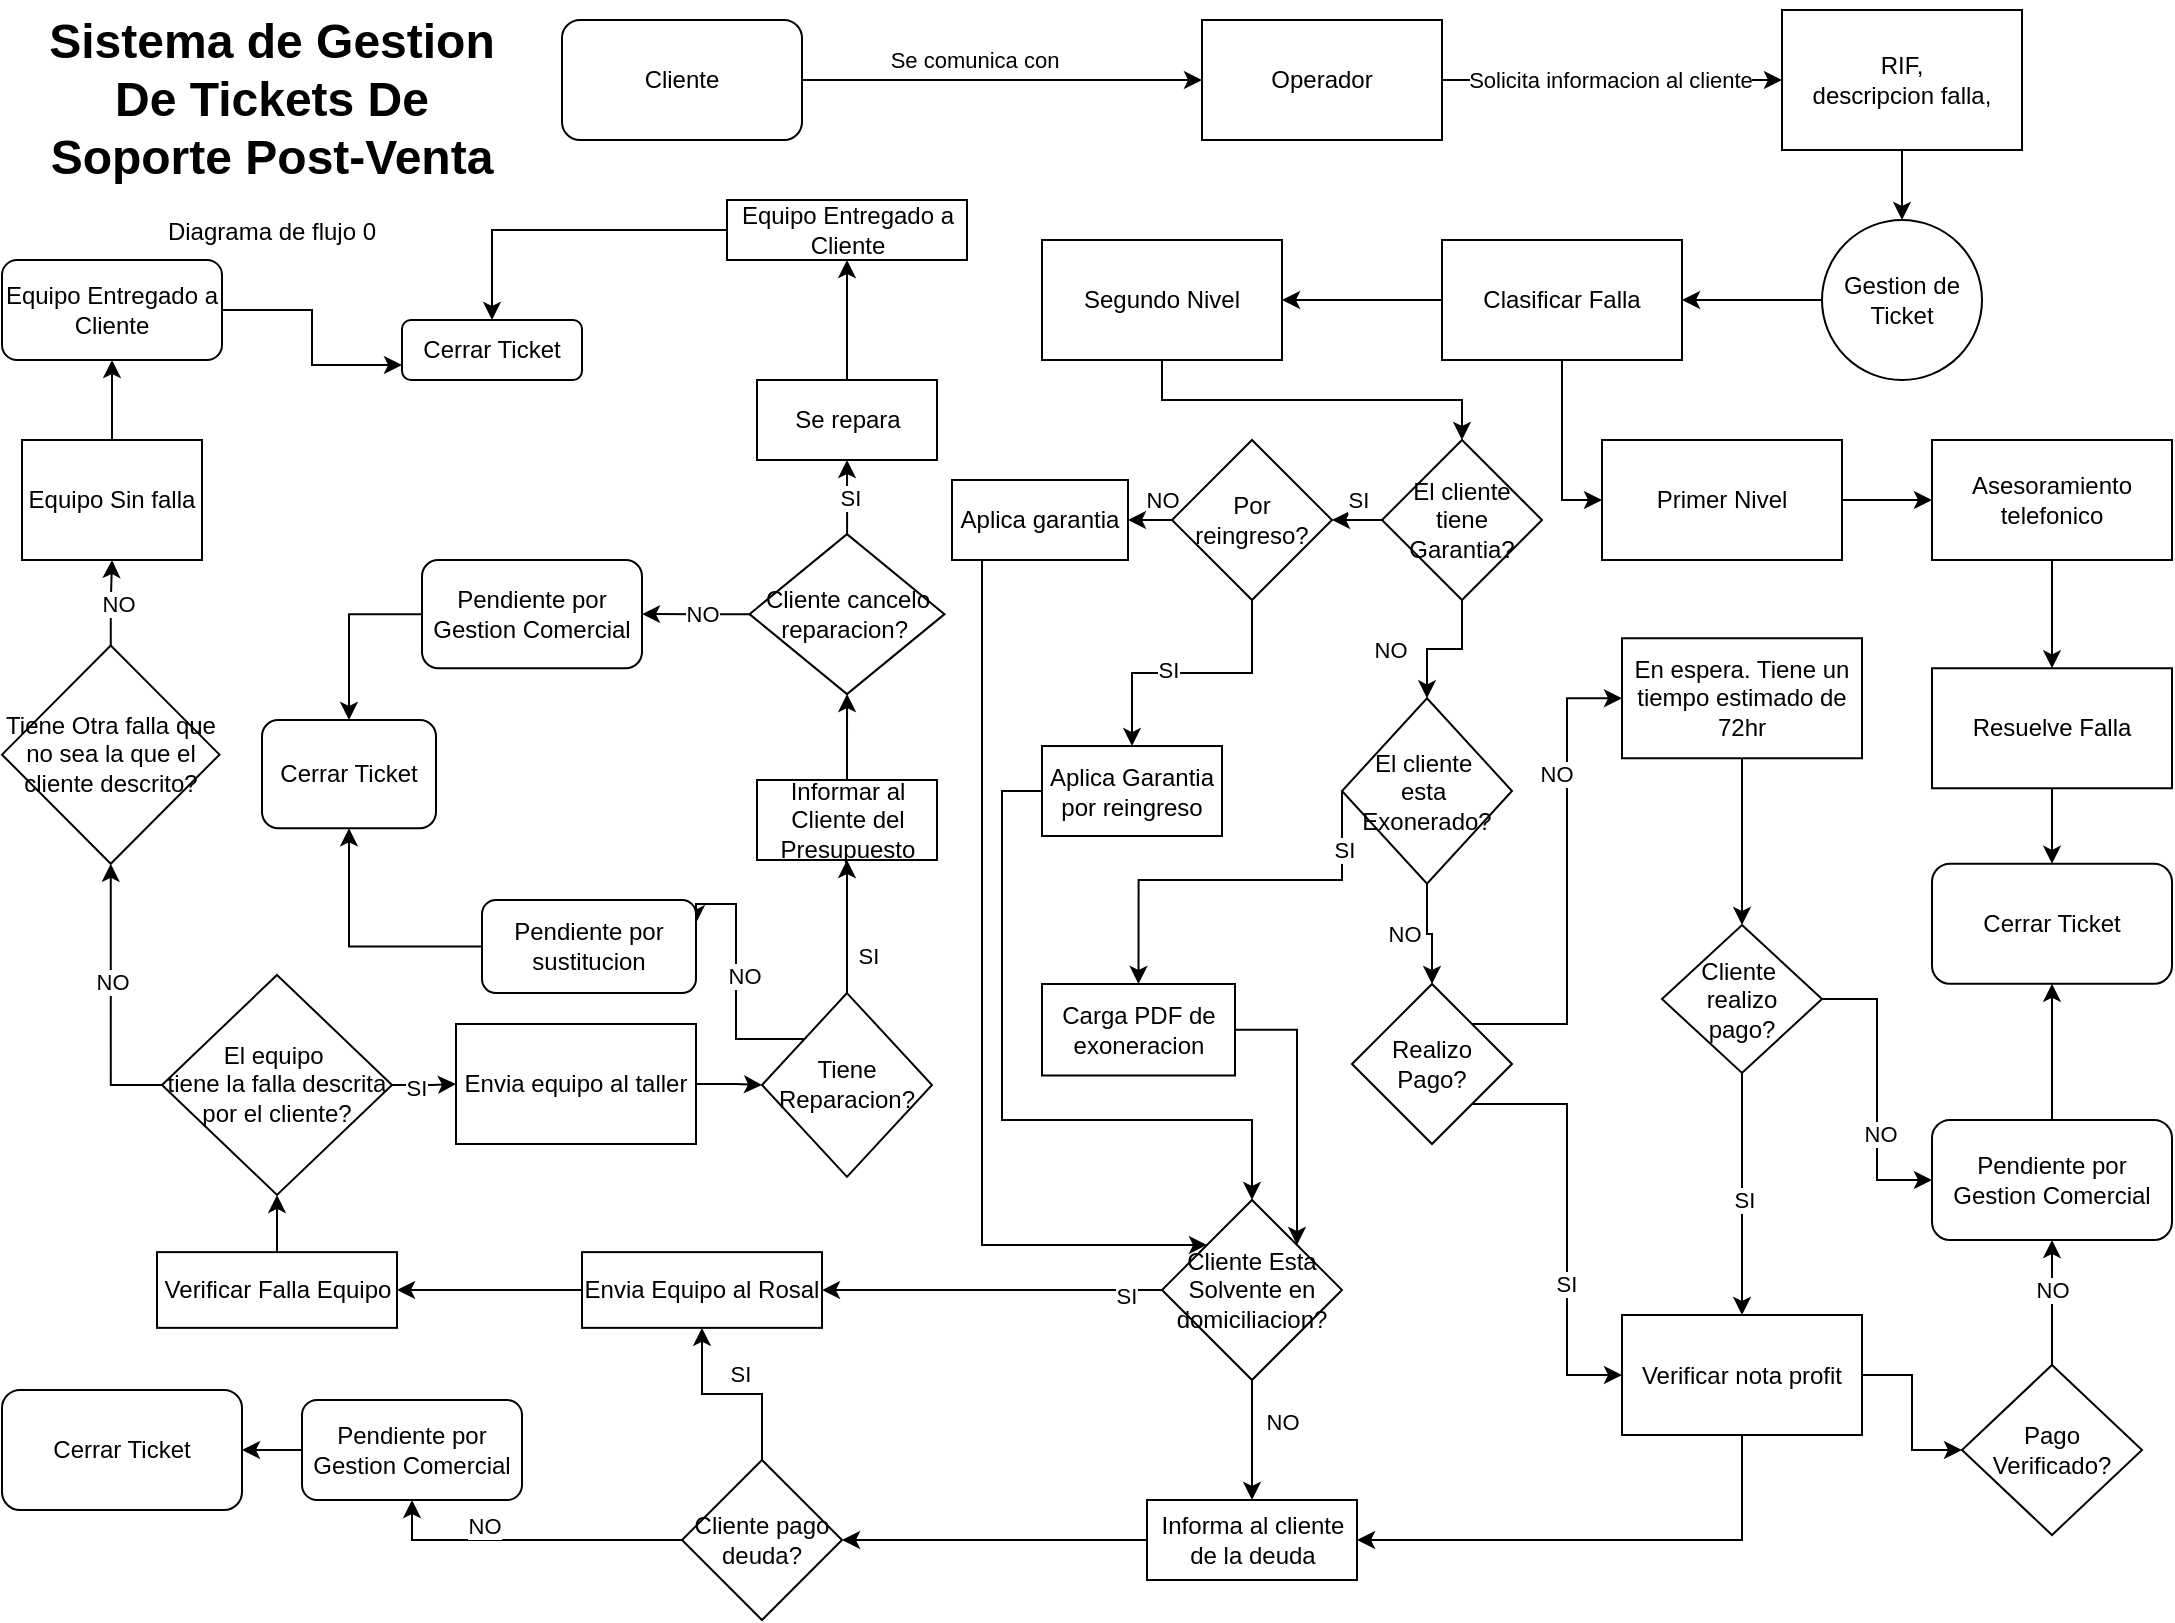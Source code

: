 <mxfile version="26.0.9">
  <diagram name="Page-1" id="8ce9d11a-91a2-4d17-14d8-a56ed91bf033">
    <mxGraphModel dx="1216" dy="719" grid="1" gridSize="10" guides="1" tooltips="1" connect="1" arrows="1" fold="1" page="1" pageScale="1" pageWidth="1100" pageHeight="850" background="none" math="0" shadow="0">
      <root>
        <mxCell id="0" />
        <mxCell id="1" parent="0" />
        <mxCell id="RqmyEwVR8pUYJH0lh_0E-65" value="&lt;h1 style=&quot;margin-top: 0px;&quot;&gt;Sistema de Gestion De Tickets De Soporte Post-Venta&lt;/h1&gt;&lt;div&gt;Diagrama de flujo 0&lt;/div&gt;&lt;p&gt;&lt;br&gt;&lt;/p&gt;" style="text;html=1;whiteSpace=wrap;overflow=hidden;rounded=0;align=center;" parent="1" vertex="1">
          <mxGeometry x="10" y="10" width="250" height="130" as="geometry" />
        </mxCell>
        <mxCell id="AHQL6sOyWBSQoEr8yB4Y-11" value="" style="edgeStyle=orthogonalEdgeStyle;rounded=0;orthogonalLoop=1;jettySize=auto;html=1;" parent="1" source="AHQL6sOyWBSQoEr8yB4Y-1" target="AHQL6sOyWBSQoEr8yB4Y-10" edge="1">
          <mxGeometry relative="1" as="geometry" />
        </mxCell>
        <mxCell id="AHQL6sOyWBSQoEr8yB4Y-1" value="Gestion de Ticket" style="ellipse;whiteSpace=wrap;html=1;aspect=fixed;" parent="1" vertex="1">
          <mxGeometry x="910" y="120" width="80" height="80" as="geometry" />
        </mxCell>
        <mxCell id="AHQL6sOyWBSQoEr8yB4Y-297" style="edgeStyle=orthogonalEdgeStyle;rounded=0;orthogonalLoop=1;jettySize=auto;html=1;exitX=1;exitY=0.5;exitDx=0;exitDy=0;" parent="1" source="go86CYjt80q-ZD5tMoAA-1" target="AHQL6sOyWBSQoEr8yB4Y-115" edge="1">
          <mxGeometry relative="1" as="geometry">
            <mxPoint x="420" y="50" as="sourcePoint" />
          </mxGeometry>
        </mxCell>
        <mxCell id="AHQL6sOyWBSQoEr8yB4Y-299" value="Se comunica con" style="edgeLabel;html=1;align=center;verticalAlign=middle;resizable=0;points=[];" parent="AHQL6sOyWBSQoEr8yB4Y-297" vertex="1" connectable="0">
          <mxGeometry x="-0.284" y="-3" relative="1" as="geometry">
            <mxPoint x="14" y="-13" as="offset" />
          </mxGeometry>
        </mxCell>
        <mxCell id="AHQL6sOyWBSQoEr8yB4Y-320" style="edgeStyle=orthogonalEdgeStyle;rounded=0;orthogonalLoop=1;jettySize=auto;html=1;exitX=0.5;exitY=1;exitDx=0;exitDy=0;entryX=0;entryY=0.5;entryDx=0;entryDy=0;" parent="1" source="AHQL6sOyWBSQoEr8yB4Y-10" target="AHQL6sOyWBSQoEr8yB4Y-32" edge="1">
          <mxGeometry relative="1" as="geometry" />
        </mxCell>
        <mxCell id="go86CYjt80q-ZD5tMoAA-96" value="" style="edgeStyle=orthogonalEdgeStyle;rounded=0;orthogonalLoop=1;jettySize=auto;html=1;" parent="1" source="AHQL6sOyWBSQoEr8yB4Y-10" target="AHQL6sOyWBSQoEr8yB4Y-37" edge="1">
          <mxGeometry relative="1" as="geometry" />
        </mxCell>
        <mxCell id="AHQL6sOyWBSQoEr8yB4Y-10" value="Clasificar Falla" style="whiteSpace=wrap;html=1;" parent="1" vertex="1">
          <mxGeometry x="720" y="130" width="120" height="60" as="geometry" />
        </mxCell>
        <mxCell id="AHQL6sOyWBSQoEr8yB4Y-318" value="" style="edgeStyle=orthogonalEdgeStyle;rounded=0;orthogonalLoop=1;jettySize=auto;html=1;" parent="1" source="AHQL6sOyWBSQoEr8yB4Y-29" target="AHQL6sOyWBSQoEr8yB4Y-1" edge="1">
          <mxGeometry relative="1" as="geometry" />
        </mxCell>
        <mxCell id="AHQL6sOyWBSQoEr8yB4Y-29" value="RIF,&lt;div&gt;descripcion falla,&lt;/div&gt;" style="shape=parallelogram;perimeter=parallelogramPerimeter;whiteSpace=wrap;html=1;fixedSize=1;size=-67;" parent="1" vertex="1">
          <mxGeometry x="890" y="15" width="120" height="70" as="geometry" />
        </mxCell>
        <mxCell id="AHQL6sOyWBSQoEr8yB4Y-296" style="edgeStyle=orthogonalEdgeStyle;rounded=0;orthogonalLoop=1;jettySize=auto;html=1;exitX=1;exitY=0.5;exitDx=0;exitDy=0;" parent="1" source="AHQL6sOyWBSQoEr8yB4Y-32" target="AHQL6sOyWBSQoEr8yB4Y-42" edge="1">
          <mxGeometry relative="1" as="geometry">
            <mxPoint x="1040" y="330" as="targetPoint" />
          </mxGeometry>
        </mxCell>
        <mxCell id="AHQL6sOyWBSQoEr8yB4Y-32" value="Primer Nivel" style="whiteSpace=wrap;html=1;" parent="1" vertex="1">
          <mxGeometry x="800" y="230" width="120" height="60" as="geometry" />
        </mxCell>
        <mxCell id="go86CYjt80q-ZD5tMoAA-97" style="edgeStyle=orthogonalEdgeStyle;rounded=0;orthogonalLoop=1;jettySize=auto;html=1;exitX=0.5;exitY=1;exitDx=0;exitDy=0;entryX=0.5;entryY=0;entryDx=0;entryDy=0;" parent="1" source="AHQL6sOyWBSQoEr8yB4Y-37" target="AHQL6sOyWBSQoEr8yB4Y-160" edge="1">
          <mxGeometry relative="1" as="geometry" />
        </mxCell>
        <mxCell id="AHQL6sOyWBSQoEr8yB4Y-37" value="Segundo Nivel" style="whiteSpace=wrap;html=1;" parent="1" vertex="1">
          <mxGeometry x="520" y="130" width="120" height="60" as="geometry" />
        </mxCell>
        <mxCell id="AHQL6sOyWBSQoEr8yB4Y-159" value="" style="edgeStyle=orthogonalEdgeStyle;rounded=0;orthogonalLoop=1;jettySize=auto;html=1;" parent="1" source="AHQL6sOyWBSQoEr8yB4Y-42" target="AHQL6sOyWBSQoEr8yB4Y-158" edge="1">
          <mxGeometry relative="1" as="geometry" />
        </mxCell>
        <mxCell id="AHQL6sOyWBSQoEr8yB4Y-42" value="Asesoramiento telefonico" style="whiteSpace=wrap;html=1;" parent="1" vertex="1">
          <mxGeometry x="965" y="230" width="120" height="60" as="geometry" />
        </mxCell>
        <mxCell id="AHQL6sOyWBSQoEr8yB4Y-316" value="" style="edgeStyle=orthogonalEdgeStyle;rounded=0;orthogonalLoop=1;jettySize=auto;html=1;" parent="1" source="AHQL6sOyWBSQoEr8yB4Y-115" target="AHQL6sOyWBSQoEr8yB4Y-29" edge="1">
          <mxGeometry relative="1" as="geometry" />
        </mxCell>
        <mxCell id="AHQL6sOyWBSQoEr8yB4Y-317" value="Solicita informacion al cliente" style="edgeLabel;html=1;align=center;verticalAlign=middle;resizable=0;points=[];" parent="AHQL6sOyWBSQoEr8yB4Y-316" vertex="1" connectable="0">
          <mxGeometry x="-0.39" y="1" relative="1" as="geometry">
            <mxPoint x="32" y="1" as="offset" />
          </mxGeometry>
        </mxCell>
        <mxCell id="AHQL6sOyWBSQoEr8yB4Y-115" value="Operador" style="whiteSpace=wrap;html=1;" parent="1" vertex="1">
          <mxGeometry x="600" y="20" width="120" height="60" as="geometry" />
        </mxCell>
        <mxCell id="AHQL6sOyWBSQoEr8yB4Y-252" value="" style="edgeStyle=orthogonalEdgeStyle;rounded=0;orthogonalLoop=1;jettySize=auto;html=1;" parent="1" source="AHQL6sOyWBSQoEr8yB4Y-158" target="go86CYjt80q-ZD5tMoAA-3" edge="1">
          <mxGeometry relative="1" as="geometry">
            <mxPoint x="1010" y="450" as="targetPoint" />
          </mxGeometry>
        </mxCell>
        <mxCell id="AHQL6sOyWBSQoEr8yB4Y-158" value="Resuelve Falla" style="whiteSpace=wrap;html=1;" parent="1" vertex="1">
          <mxGeometry x="965" y="344.13" width="120" height="60" as="geometry" />
        </mxCell>
        <mxCell id="AHQL6sOyWBSQoEr8yB4Y-307" value="" style="edgeStyle=orthogonalEdgeStyle;rounded=0;orthogonalLoop=1;jettySize=auto;html=1;" parent="1" source="AHQL6sOyWBSQoEr8yB4Y-160" target="AHQL6sOyWBSQoEr8yB4Y-166" edge="1">
          <mxGeometry relative="1" as="geometry" />
        </mxCell>
        <mxCell id="AHQL6sOyWBSQoEr8yB4Y-312" value="NO" style="edgeLabel;html=1;align=center;verticalAlign=middle;resizable=0;points=[];" parent="AHQL6sOyWBSQoEr8yB4Y-307" vertex="1" connectable="0">
          <mxGeometry x="0.556" relative="1" as="geometry">
            <mxPoint x="-19" y="-10" as="offset" />
          </mxGeometry>
        </mxCell>
        <mxCell id="AHQL6sOyWBSQoEr8yB4Y-322" value="" style="edgeStyle=orthogonalEdgeStyle;rounded=0;orthogonalLoop=1;jettySize=auto;html=1;" parent="1" source="AHQL6sOyWBSQoEr8yB4Y-160" target="AHQL6sOyWBSQoEr8yB4Y-186" edge="1">
          <mxGeometry relative="1" as="geometry" />
        </mxCell>
        <mxCell id="AHQL6sOyWBSQoEr8yB4Y-323" value="SI" style="edgeLabel;html=1;align=center;verticalAlign=middle;resizable=0;points=[];" parent="AHQL6sOyWBSQoEr8yB4Y-322" vertex="1" connectable="0">
          <mxGeometry x="-0.245" y="-1" relative="1" as="geometry">
            <mxPoint x="7" y="-11" as="offset" />
          </mxGeometry>
        </mxCell>
        <mxCell id="AHQL6sOyWBSQoEr8yB4Y-160" value="El cliente tiene&lt;div&gt;Garantia?&lt;/div&gt;" style="rhombus;whiteSpace=wrap;html=1;" parent="1" vertex="1">
          <mxGeometry x="690" y="230" width="80" height="80" as="geometry" />
        </mxCell>
        <mxCell id="AHQL6sOyWBSQoEr8yB4Y-328" value="" style="edgeStyle=orthogonalEdgeStyle;rounded=0;orthogonalLoop=1;jettySize=auto;html=1;" parent="1" source="AHQL6sOyWBSQoEr8yB4Y-166" target="AHQL6sOyWBSQoEr8yB4Y-189" edge="1">
          <mxGeometry relative="1" as="geometry">
            <mxPoint x="713" y="480" as="targetPoint" />
          </mxGeometry>
        </mxCell>
        <mxCell id="AHQL6sOyWBSQoEr8yB4Y-329" value="NO" style="edgeLabel;html=1;align=center;verticalAlign=middle;resizable=0;points=[];" parent="AHQL6sOyWBSQoEr8yB4Y-328" vertex="1" connectable="0">
          <mxGeometry x="-0.077" relative="1" as="geometry">
            <mxPoint x="-12" as="offset" />
          </mxGeometry>
        </mxCell>
        <mxCell id="go86CYjt80q-ZD5tMoAA-106" style="edgeStyle=orthogonalEdgeStyle;rounded=0;orthogonalLoop=1;jettySize=auto;html=1;exitX=0;exitY=0.5;exitDx=0;exitDy=0;entryX=0.5;entryY=0;entryDx=0;entryDy=0;" parent="1" source="AHQL6sOyWBSQoEr8yB4Y-166" target="AHQL6sOyWBSQoEr8yB4Y-183" edge="1">
          <mxGeometry relative="1" as="geometry">
            <Array as="points">
              <mxPoint x="670" y="450" />
              <mxPoint x="568" y="450" />
            </Array>
          </mxGeometry>
        </mxCell>
        <mxCell id="go86CYjt80q-ZD5tMoAA-107" value="SI" style="edgeLabel;html=1;align=center;verticalAlign=middle;resizable=0;points=[];" parent="go86CYjt80q-ZD5tMoAA-106" vertex="1" connectable="0">
          <mxGeometry x="-0.295" relative="1" as="geometry">
            <mxPoint x="26" y="-15" as="offset" />
          </mxGeometry>
        </mxCell>
        <mxCell id="AHQL6sOyWBSQoEr8yB4Y-166" value="El cliente&amp;nbsp;&lt;div&gt;esta&amp;nbsp;&lt;/div&gt;&lt;div&gt;Exonerado?&lt;/div&gt;" style="rhombus;whiteSpace=wrap;html=1;" parent="1" vertex="1">
          <mxGeometry x="670" y="359.13" width="85" height="92.75" as="geometry" />
        </mxCell>
        <mxCell id="go86CYjt80q-ZD5tMoAA-87" style="edgeStyle=orthogonalEdgeStyle;rounded=0;orthogonalLoop=1;jettySize=auto;html=1;exitX=0;exitY=0;exitDx=0;exitDy=0;entryX=0;entryY=0.5;entryDx=0;entryDy=0;" parent="1" source="AHQL6sOyWBSQoEr8yB4Y-189" target="AHQL6sOyWBSQoEr8yB4Y-195" edge="1">
          <mxGeometry relative="1" as="geometry">
            <mxPoint x="762.5" y="525" as="sourcePoint" />
          </mxGeometry>
        </mxCell>
        <mxCell id="go86CYjt80q-ZD5tMoAA-109" value="NO" style="edgeLabel;html=1;align=center;verticalAlign=middle;resizable=0;points=[];" parent="go86CYjt80q-ZD5tMoAA-87" vertex="1" connectable="0">
          <mxGeometry x="-0.44" y="5" relative="1" as="geometry">
            <mxPoint x="-1" y="-106" as="offset" />
          </mxGeometry>
        </mxCell>
        <mxCell id="go86CYjt80q-ZD5tMoAA-148" style="edgeStyle=orthogonalEdgeStyle;rounded=0;orthogonalLoop=1;jettySize=auto;html=1;exitX=1;exitY=0.5;exitDx=0;exitDy=0;entryX=1;entryY=0;entryDx=0;entryDy=0;" parent="1" source="AHQL6sOyWBSQoEr8yB4Y-183" target="AHQL6sOyWBSQoEr8yB4Y-350" edge="1">
          <mxGeometry relative="1" as="geometry" />
        </mxCell>
        <mxCell id="AHQL6sOyWBSQoEr8yB4Y-183" value="Carga PDF de exoneracion" style="whiteSpace=wrap;html=1;" parent="1" vertex="1">
          <mxGeometry x="520" y="502" width="96.5" height="45.75" as="geometry" />
        </mxCell>
        <mxCell id="go86CYjt80q-ZD5tMoAA-35" style="edgeStyle=orthogonalEdgeStyle;rounded=0;orthogonalLoop=1;jettySize=auto;html=1;exitX=0.5;exitY=1;exitDx=0;exitDy=0;entryX=0.5;entryY=0;entryDx=0;entryDy=0;" parent="1" source="AHQL6sOyWBSQoEr8yB4Y-186" target="go86CYjt80q-ZD5tMoAA-91" edge="1">
          <mxGeometry relative="1" as="geometry">
            <mxPoint x="547.5" y="350" as="targetPoint" />
          </mxGeometry>
        </mxCell>
        <mxCell id="go86CYjt80q-ZD5tMoAA-86" value="SI" style="edgeLabel;html=1;align=center;verticalAlign=middle;resizable=0;points=[];" parent="go86CYjt80q-ZD5tMoAA-35" vertex="1" connectable="0">
          <mxGeometry x="-0.129" y="-3" relative="1" as="geometry">
            <mxPoint x="-21" y="1" as="offset" />
          </mxGeometry>
        </mxCell>
        <mxCell id="go86CYjt80q-ZD5tMoAA-93" value="" style="edgeStyle=orthogonalEdgeStyle;rounded=0;orthogonalLoop=1;jettySize=auto;html=1;" parent="1" source="AHQL6sOyWBSQoEr8yB4Y-186" target="go86CYjt80q-ZD5tMoAA-90" edge="1">
          <mxGeometry relative="1" as="geometry" />
        </mxCell>
        <mxCell id="go86CYjt80q-ZD5tMoAA-94" value="NO" style="edgeLabel;html=1;align=center;verticalAlign=middle;resizable=0;points=[];" parent="go86CYjt80q-ZD5tMoAA-93" vertex="1" connectable="0">
          <mxGeometry x="-0.307" y="2" relative="1" as="geometry">
            <mxPoint x="15" y="-8" as="offset" />
          </mxGeometry>
        </mxCell>
        <mxCell id="AHQL6sOyWBSQoEr8yB4Y-186" value="Por reingreso?" style="rhombus;whiteSpace=wrap;html=1;" parent="1" vertex="1">
          <mxGeometry x="585" y="230" width="80" height="80" as="geometry" />
        </mxCell>
        <mxCell id="go86CYjt80q-ZD5tMoAA-149" style="edgeStyle=orthogonalEdgeStyle;rounded=0;orthogonalLoop=1;jettySize=auto;html=1;exitX=1;exitY=0;exitDx=0;exitDy=0;entryX=0;entryY=0.5;entryDx=0;entryDy=0;" parent="1" source="AHQL6sOyWBSQoEr8yB4Y-189" target="AHQL6sOyWBSQoEr8yB4Y-211" edge="1">
          <mxGeometry relative="1" as="geometry" />
        </mxCell>
        <mxCell id="go86CYjt80q-ZD5tMoAA-150" value="SI" style="edgeLabel;html=1;align=center;verticalAlign=middle;resizable=0;points=[];" parent="go86CYjt80q-ZD5tMoAA-149" vertex="1" connectable="0">
          <mxGeometry x="0.301" y="-1" relative="1" as="geometry">
            <mxPoint as="offset" />
          </mxGeometry>
        </mxCell>
        <mxCell id="AHQL6sOyWBSQoEr8yB4Y-189" value="Realizo Pago?" style="rhombus;whiteSpace=wrap;html=1;direction=south;" parent="1" vertex="1">
          <mxGeometry x="675" y="502.0" width="80" height="80" as="geometry" />
        </mxCell>
        <mxCell id="AHQL6sOyWBSQoEr8yB4Y-200" value="" style="edgeStyle=orthogonalEdgeStyle;rounded=0;orthogonalLoop=1;jettySize=auto;html=1;entryX=0.5;entryY=0;entryDx=0;entryDy=0;" parent="1" source="AHQL6sOyWBSQoEr8yB4Y-195" target="AHQL6sOyWBSQoEr8yB4Y-199" edge="1">
          <mxGeometry relative="1" as="geometry">
            <mxPoint x="710" y="724.0" as="targetPoint" />
          </mxGeometry>
        </mxCell>
        <mxCell id="AHQL6sOyWBSQoEr8yB4Y-195" value="En espera. Tiene un tiempo estimado de 72hr" style="rounded=0;whiteSpace=wrap;html=1;" parent="1" vertex="1">
          <mxGeometry x="810" y="329.13" width="120" height="60" as="geometry" />
        </mxCell>
        <mxCell id="AHQL6sOyWBSQoEr8yB4Y-357" style="edgeStyle=orthogonalEdgeStyle;rounded=0;orthogonalLoop=1;jettySize=auto;html=1;exitX=0.5;exitY=1;exitDx=0;exitDy=0;" parent="1" source="AHQL6sOyWBSQoEr8yB4Y-199" target="AHQL6sOyWBSQoEr8yB4Y-211" edge="1">
          <mxGeometry relative="1" as="geometry" />
        </mxCell>
        <mxCell id="AHQL6sOyWBSQoEr8yB4Y-392" value="SI" style="edgeLabel;html=1;align=center;verticalAlign=middle;resizable=0;points=[];" parent="AHQL6sOyWBSQoEr8yB4Y-357" vertex="1" connectable="0">
          <mxGeometry x="0.048" y="1" relative="1" as="geometry">
            <mxPoint as="offset" />
          </mxGeometry>
        </mxCell>
        <mxCell id="go86CYjt80q-ZD5tMoAA-180" style="edgeStyle=orthogonalEdgeStyle;rounded=0;orthogonalLoop=1;jettySize=auto;html=1;exitX=1;exitY=0.5;exitDx=0;exitDy=0;entryX=0;entryY=0.5;entryDx=0;entryDy=0;" parent="1" source="AHQL6sOyWBSQoEr8yB4Y-199" target="go86CYjt80q-ZD5tMoAA-176" edge="1">
          <mxGeometry relative="1" as="geometry" />
        </mxCell>
        <mxCell id="go86CYjt80q-ZD5tMoAA-181" value="NO" style="edgeLabel;html=1;align=center;verticalAlign=middle;resizable=0;points=[];" parent="go86CYjt80q-ZD5tMoAA-180" vertex="1" connectable="0">
          <mxGeometry x="0.299" y="1" relative="1" as="geometry">
            <mxPoint as="offset" />
          </mxGeometry>
        </mxCell>
        <mxCell id="AHQL6sOyWBSQoEr8yB4Y-199" value="Cliente&amp;nbsp;&lt;div&gt;realizo &lt;br&gt;pago?&lt;/div&gt;" style="rhombus;whiteSpace=wrap;html=1;rounded=0;" parent="1" vertex="1">
          <mxGeometry x="830" y="472.5" width="80" height="74" as="geometry" />
        </mxCell>
        <mxCell id="AHQL6sOyWBSQoEr8yB4Y-437" value="" style="edgeStyle=orthogonalEdgeStyle;rounded=0;orthogonalLoop=1;jettySize=auto;html=1;" parent="1" source="AHQL6sOyWBSQoEr8yB4Y-211" target="AHQL6sOyWBSQoEr8yB4Y-436" edge="1">
          <mxGeometry relative="1" as="geometry" />
        </mxCell>
        <mxCell id="go86CYjt80q-ZD5tMoAA-214" style="edgeStyle=orthogonalEdgeStyle;rounded=0;orthogonalLoop=1;jettySize=auto;html=1;exitX=0.5;exitY=1;exitDx=0;exitDy=0;entryX=1;entryY=0.5;entryDx=0;entryDy=0;" parent="1" source="AHQL6sOyWBSQoEr8yB4Y-211" target="AHQL6sOyWBSQoEr8yB4Y-352" edge="1">
          <mxGeometry relative="1" as="geometry" />
        </mxCell>
        <mxCell id="AHQL6sOyWBSQoEr8yB4Y-211" value="Verificar nota profit" style="rounded=0;whiteSpace=wrap;html=1;" parent="1" vertex="1">
          <mxGeometry x="810" y="667.5" width="120" height="60" as="geometry" />
        </mxCell>
        <mxCell id="AHQL6sOyWBSQoEr8yB4Y-401" value="" style="edgeStyle=orthogonalEdgeStyle;rounded=0;orthogonalLoop=1;jettySize=auto;html=1;" parent="1" source="AHQL6sOyWBSQoEr8yB4Y-225" target="AHQL6sOyWBSQoEr8yB4Y-232" edge="1">
          <mxGeometry relative="1" as="geometry" />
        </mxCell>
        <mxCell id="AHQL6sOyWBSQoEr8yB4Y-225" value="Envia Equipo al Rosal" style="whiteSpace=wrap;html=1;rounded=0;" parent="1" vertex="1">
          <mxGeometry x="290" y="636.06" width="120" height="37.87" as="geometry" />
        </mxCell>
        <mxCell id="AHQL6sOyWBSQoEr8yB4Y-402" value="" style="edgeStyle=orthogonalEdgeStyle;rounded=0;orthogonalLoop=1;jettySize=auto;html=1;" parent="1" source="AHQL6sOyWBSQoEr8yB4Y-232" target="AHQL6sOyWBSQoEr8yB4Y-236" edge="1">
          <mxGeometry relative="1" as="geometry" />
        </mxCell>
        <mxCell id="AHQL6sOyWBSQoEr8yB4Y-232" value="Verificar Falla Equipo" style="whiteSpace=wrap;html=1;rounded=0;" parent="1" vertex="1">
          <mxGeometry x="77.5" y="636.06" width="120" height="37.87" as="geometry" />
        </mxCell>
        <mxCell id="go86CYjt80q-ZD5tMoAA-124" value="" style="edgeStyle=orthogonalEdgeStyle;rounded=0;orthogonalLoop=1;jettySize=auto;html=1;" parent="1" source="AHQL6sOyWBSQoEr8yB4Y-236" target="go86CYjt80q-ZD5tMoAA-123" edge="1">
          <mxGeometry relative="1" as="geometry" />
        </mxCell>
        <mxCell id="go86CYjt80q-ZD5tMoAA-144" value="SI" style="edgeLabel;html=1;align=center;verticalAlign=middle;resizable=0;points=[];" parent="go86CYjt80q-ZD5tMoAA-124" vertex="1" connectable="0">
          <mxGeometry x="-0.251" y="-1" relative="1" as="geometry">
            <mxPoint as="offset" />
          </mxGeometry>
        </mxCell>
        <mxCell id="go86CYjt80q-ZD5tMoAA-163" style="edgeStyle=orthogonalEdgeStyle;rounded=0;orthogonalLoop=1;jettySize=auto;html=1;exitX=0;exitY=0.5;exitDx=0;exitDy=0;entryX=0.5;entryY=1;entryDx=0;entryDy=0;" parent="1" source="AHQL6sOyWBSQoEr8yB4Y-236" target="go86CYjt80q-ZD5tMoAA-160" edge="1">
          <mxGeometry relative="1" as="geometry" />
        </mxCell>
        <mxCell id="go86CYjt80q-ZD5tMoAA-165" value="NO" style="edgeLabel;html=1;align=center;verticalAlign=middle;resizable=0;points=[];" parent="go86CYjt80q-ZD5tMoAA-163" vertex="1" connectable="0">
          <mxGeometry x="-0.099" y="2" relative="1" as="geometry">
            <mxPoint x="2" y="-16" as="offset" />
          </mxGeometry>
        </mxCell>
        <mxCell id="AHQL6sOyWBSQoEr8yB4Y-236" value="El equipo&amp;nbsp;&lt;div&gt;tiene la falla descrita por el cliente?&lt;/div&gt;" style="rhombus;whiteSpace=wrap;html=1;rounded=0;" parent="1" vertex="1">
          <mxGeometry x="80" y="497.49" width="115" height="109.99" as="geometry" />
        </mxCell>
        <mxCell id="go86CYjt80q-ZD5tMoAA-40" style="edgeStyle=orthogonalEdgeStyle;rounded=0;orthogonalLoop=1;jettySize=auto;html=1;exitX=0.5;exitY=1;exitDx=0;exitDy=0;" parent="1" source="AHQL6sOyWBSQoEr8yB4Y-350" target="AHQL6sOyWBSQoEr8yB4Y-352" edge="1">
          <mxGeometry relative="1" as="geometry" />
        </mxCell>
        <mxCell id="go86CYjt80q-ZD5tMoAA-41" value="NO" style="edgeLabel;html=1;align=center;verticalAlign=middle;resizable=0;points=[];" parent="go86CYjt80q-ZD5tMoAA-40" vertex="1" connectable="0">
          <mxGeometry x="0.05" y="-4" relative="1" as="geometry">
            <mxPoint x="19" y="-11" as="offset" />
          </mxGeometry>
        </mxCell>
        <mxCell id="go86CYjt80q-ZD5tMoAA-154" style="edgeStyle=orthogonalEdgeStyle;rounded=0;orthogonalLoop=1;jettySize=auto;html=1;exitX=0;exitY=0.5;exitDx=0;exitDy=0;" parent="1" source="AHQL6sOyWBSQoEr8yB4Y-350" target="AHQL6sOyWBSQoEr8yB4Y-225" edge="1">
          <mxGeometry relative="1" as="geometry" />
        </mxCell>
        <mxCell id="go86CYjt80q-ZD5tMoAA-155" value="SI" style="edgeLabel;html=1;align=center;verticalAlign=middle;resizable=0;points=[];" parent="go86CYjt80q-ZD5tMoAA-154" vertex="1" connectable="0">
          <mxGeometry x="-0.784" y="3" relative="1" as="geometry">
            <mxPoint as="offset" />
          </mxGeometry>
        </mxCell>
        <mxCell id="AHQL6sOyWBSQoEr8yB4Y-350" value="Cliente Esta Solvente en domiciliacion?" style="rhombus;whiteSpace=wrap;html=1;rounded=0;" parent="1" vertex="1">
          <mxGeometry x="580" y="609.99" width="90" height="90" as="geometry" />
        </mxCell>
        <mxCell id="go86CYjt80q-ZD5tMoAA-113" value="" style="edgeStyle=orthogonalEdgeStyle;rounded=0;orthogonalLoop=1;jettySize=auto;html=1;" parent="1" source="AHQL6sOyWBSQoEr8yB4Y-352" target="go86CYjt80q-ZD5tMoAA-12" edge="1">
          <mxGeometry relative="1" as="geometry" />
        </mxCell>
        <mxCell id="AHQL6sOyWBSQoEr8yB4Y-352" value="Informa al cliente de la deuda" style="whiteSpace=wrap;html=1;rounded=0;" parent="1" vertex="1">
          <mxGeometry x="572.5" y="760" width="105" height="40" as="geometry" />
        </mxCell>
        <mxCell id="go86CYjt80q-ZD5tMoAA-177" value="" style="edgeStyle=orthogonalEdgeStyle;rounded=0;orthogonalLoop=1;jettySize=auto;html=1;" parent="1" source="AHQL6sOyWBSQoEr8yB4Y-436" target="go86CYjt80q-ZD5tMoAA-176" edge="1">
          <mxGeometry relative="1" as="geometry" />
        </mxCell>
        <mxCell id="go86CYjt80q-ZD5tMoAA-179" value="NO" style="edgeLabel;html=1;align=center;verticalAlign=middle;resizable=0;points=[];" parent="go86CYjt80q-ZD5tMoAA-177" vertex="1" connectable="0">
          <mxGeometry x="-0.088" y="-3" relative="1" as="geometry">
            <mxPoint x="-3" y="-9" as="offset" />
          </mxGeometry>
        </mxCell>
        <mxCell id="AHQL6sOyWBSQoEr8yB4Y-436" value="Pago Verificado?" style="rhombus;whiteSpace=wrap;html=1;rounded=0;" parent="1" vertex="1">
          <mxGeometry x="980" y="692.5" width="90" height="85" as="geometry" />
        </mxCell>
        <mxCell id="go86CYjt80q-ZD5tMoAA-1" value="Cliente" style="rounded=1;whiteSpace=wrap;html=1;" parent="1" vertex="1">
          <mxGeometry x="280" y="20" width="120" height="60" as="geometry" />
        </mxCell>
        <mxCell id="go86CYjt80q-ZD5tMoAA-3" value="Cerrar Ticket" style="rounded=1;whiteSpace=wrap;html=1;" parent="1" vertex="1">
          <mxGeometry x="965" y="441.88" width="120" height="60" as="geometry" />
        </mxCell>
        <mxCell id="go86CYjt80q-ZD5tMoAA-229" style="edgeStyle=orthogonalEdgeStyle;rounded=0;orthogonalLoop=1;jettySize=auto;html=1;exitX=1;exitY=0.5;exitDx=0;exitDy=0;entryX=0;entryY=0.75;entryDx=0;entryDy=0;" parent="1" source="go86CYjt80q-ZD5tMoAA-4" target="go86CYjt80q-ZD5tMoAA-224" edge="1">
          <mxGeometry relative="1" as="geometry" />
        </mxCell>
        <mxCell id="go86CYjt80q-ZD5tMoAA-4" value="Equipo Entregado a Cliente" style="rounded=1;whiteSpace=wrap;html=1;" parent="1" vertex="1">
          <mxGeometry y="140" width="110" height="50" as="geometry" />
        </mxCell>
        <mxCell id="go86CYjt80q-ZD5tMoAA-218" value="" style="edgeStyle=orthogonalEdgeStyle;rounded=0;orthogonalLoop=1;jettySize=auto;html=1;" parent="1" source="go86CYjt80q-ZD5tMoAA-6" target="go86CYjt80q-ZD5tMoAA-217" edge="1">
          <mxGeometry relative="1" as="geometry" />
        </mxCell>
        <mxCell id="go86CYjt80q-ZD5tMoAA-6" value="Pendiente por Gestion Comercial" style="rounded=1;whiteSpace=wrap;html=1;" parent="1" vertex="1">
          <mxGeometry x="150" y="710" width="110" height="50" as="geometry" />
        </mxCell>
        <mxCell id="go86CYjt80q-ZD5tMoAA-26" style="edgeStyle=orthogonalEdgeStyle;rounded=0;orthogonalLoop=1;jettySize=auto;html=1;exitX=0;exitY=0.5;exitDx=0;exitDy=0;entryX=0.5;entryY=1;entryDx=0;entryDy=0;" parent="1" source="go86CYjt80q-ZD5tMoAA-12" target="go86CYjt80q-ZD5tMoAA-6" edge="1">
          <mxGeometry relative="1" as="geometry" />
        </mxCell>
        <mxCell id="go86CYjt80q-ZD5tMoAA-46" value="NO" style="edgeLabel;html=1;align=center;verticalAlign=middle;resizable=0;points=[];" parent="go86CYjt80q-ZD5tMoAA-26" vertex="1" connectable="0">
          <mxGeometry x="0.08" y="-1" relative="1" as="geometry">
            <mxPoint x="-16" y="-6" as="offset" />
          </mxGeometry>
        </mxCell>
        <mxCell id="go86CYjt80q-ZD5tMoAA-114" value="" style="edgeStyle=orthogonalEdgeStyle;rounded=0;orthogonalLoop=1;jettySize=auto;html=1;" parent="1" source="go86CYjt80q-ZD5tMoAA-12" target="AHQL6sOyWBSQoEr8yB4Y-225" edge="1">
          <mxGeometry relative="1" as="geometry" />
        </mxCell>
        <mxCell id="go86CYjt80q-ZD5tMoAA-115" value="SI" style="edgeLabel;html=1;align=center;verticalAlign=middle;resizable=0;points=[];" parent="go86CYjt80q-ZD5tMoAA-114" vertex="1" connectable="0">
          <mxGeometry x="-0.08" relative="1" as="geometry">
            <mxPoint y="-10" as="offset" />
          </mxGeometry>
        </mxCell>
        <mxCell id="go86CYjt80q-ZD5tMoAA-12" value="Cliente pago deuda?" style="rhombus;whiteSpace=wrap;html=1;rounded=0;" parent="1" vertex="1">
          <mxGeometry x="340" y="740" width="80" height="80" as="geometry" />
        </mxCell>
        <mxCell id="go86CYjt80q-ZD5tMoAA-227" style="edgeStyle=orthogonalEdgeStyle;rounded=0;orthogonalLoop=1;jettySize=auto;html=1;exitX=0.5;exitY=0;exitDx=0;exitDy=0;" parent="1" source="go86CYjt80q-ZD5tMoAA-15" target="go86CYjt80q-ZD5tMoAA-4" edge="1">
          <mxGeometry relative="1" as="geometry" />
        </mxCell>
        <mxCell id="go86CYjt80q-ZD5tMoAA-15" value="Equipo Sin falla" style="whiteSpace=wrap;html=1;rounded=0;" parent="1" vertex="1">
          <mxGeometry x="10" y="230" width="90" height="60" as="geometry" />
        </mxCell>
        <mxCell id="go86CYjt80q-ZD5tMoAA-186" value="" style="edgeStyle=orthogonalEdgeStyle;rounded=0;orthogonalLoop=1;jettySize=auto;html=1;entryX=0.5;entryY=1;entryDx=0;entryDy=0;" parent="1" source="go86CYjt80q-ZD5tMoAA-19" target="go86CYjt80q-ZD5tMoAA-230" edge="1">
          <mxGeometry relative="1" as="geometry">
            <mxPoint x="422.5" y="470.88" as="targetPoint" />
          </mxGeometry>
        </mxCell>
        <mxCell id="go86CYjt80q-ZD5tMoAA-187" value="SI" style="edgeLabel;html=1;align=center;verticalAlign=middle;resizable=0;points=[];" parent="go86CYjt80q-ZD5tMoAA-186" vertex="1" connectable="0">
          <mxGeometry x="-0.102" y="-1" relative="1" as="geometry">
            <mxPoint x="9" y="11" as="offset" />
          </mxGeometry>
        </mxCell>
        <mxCell id="go86CYjt80q-ZD5tMoAA-197" style="edgeStyle=orthogonalEdgeStyle;rounded=0;orthogonalLoop=1;jettySize=auto;html=1;exitX=0;exitY=0;exitDx=0;exitDy=0;entryX=1;entryY=0.25;entryDx=0;entryDy=0;" parent="1" source="go86CYjt80q-ZD5tMoAA-19" target="go86CYjt80q-ZD5tMoAA-194" edge="1">
          <mxGeometry relative="1" as="geometry">
            <Array as="points">
              <mxPoint x="367" y="530" />
              <mxPoint x="367" y="462" />
            </Array>
          </mxGeometry>
        </mxCell>
        <mxCell id="go86CYjt80q-ZD5tMoAA-198" value="NO" style="edgeLabel;html=1;align=center;verticalAlign=middle;resizable=0;points=[];" parent="go86CYjt80q-ZD5tMoAA-197" vertex="1" connectable="0">
          <mxGeometry x="0.01" y="-4" relative="1" as="geometry">
            <mxPoint as="offset" />
          </mxGeometry>
        </mxCell>
        <mxCell id="go86CYjt80q-ZD5tMoAA-19" value="Tiene Reparacion?" style="rhombus;whiteSpace=wrap;html=1;rounded=0;" parent="1" vertex="1">
          <mxGeometry x="380" y="506.54" width="85" height="91.88" as="geometry" />
        </mxCell>
        <mxCell id="go86CYjt80q-ZD5tMoAA-152" style="edgeStyle=orthogonalEdgeStyle;rounded=0;orthogonalLoop=1;jettySize=auto;html=1;exitX=0.5;exitY=1;exitDx=0;exitDy=0;entryX=0;entryY=0;entryDx=0;entryDy=0;" parent="1" source="go86CYjt80q-ZD5tMoAA-90" target="AHQL6sOyWBSQoEr8yB4Y-350" edge="1">
          <mxGeometry relative="1" as="geometry">
            <Array as="points">
              <mxPoint x="490" y="290" />
              <mxPoint x="490" y="633" />
            </Array>
          </mxGeometry>
        </mxCell>
        <mxCell id="go86CYjt80q-ZD5tMoAA-90" value="Aplica garantia" style="rounded=0;whiteSpace=wrap;html=1;" parent="1" vertex="1">
          <mxGeometry x="475" y="250" width="88" height="40" as="geometry" />
        </mxCell>
        <mxCell id="go86CYjt80q-ZD5tMoAA-151" style="edgeStyle=orthogonalEdgeStyle;rounded=0;orthogonalLoop=1;jettySize=auto;html=1;exitX=0;exitY=0.5;exitDx=0;exitDy=0;entryX=0.5;entryY=0;entryDx=0;entryDy=0;" parent="1" source="go86CYjt80q-ZD5tMoAA-91" target="AHQL6sOyWBSQoEr8yB4Y-350" edge="1">
          <mxGeometry relative="1" as="geometry">
            <Array as="points">
              <mxPoint x="500" y="406" />
              <mxPoint x="500" y="570" />
              <mxPoint x="625" y="570" />
            </Array>
          </mxGeometry>
        </mxCell>
        <mxCell id="go86CYjt80q-ZD5tMoAA-91" value="Aplica Garantia por reingreso" style="rounded=0;whiteSpace=wrap;html=1;" parent="1" vertex="1">
          <mxGeometry x="520" y="383.01" width="90" height="45" as="geometry" />
        </mxCell>
        <mxCell id="go86CYjt80q-ZD5tMoAA-188" value="" style="edgeStyle=orthogonalEdgeStyle;rounded=0;orthogonalLoop=1;jettySize=auto;html=1;" parent="1" source="go86CYjt80q-ZD5tMoAA-123" target="go86CYjt80q-ZD5tMoAA-19" edge="1">
          <mxGeometry relative="1" as="geometry" />
        </mxCell>
        <mxCell id="go86CYjt80q-ZD5tMoAA-123" value="Envia equipo al taller" style="whiteSpace=wrap;html=1;rounded=0;" parent="1" vertex="1">
          <mxGeometry x="227" y="521.995" width="120" height="60" as="geometry" />
        </mxCell>
        <mxCell id="go86CYjt80q-ZD5tMoAA-238" style="edgeStyle=orthogonalEdgeStyle;rounded=0;orthogonalLoop=1;jettySize=auto;html=1;exitX=0.5;exitY=0;exitDx=0;exitDy=0;" parent="1" source="go86CYjt80q-ZD5tMoAA-135" target="go86CYjt80q-ZD5tMoAA-138" edge="1">
          <mxGeometry relative="1" as="geometry" />
        </mxCell>
        <mxCell id="go86CYjt80q-ZD5tMoAA-135" value="Se repara" style="whiteSpace=wrap;html=1;rounded=0;" parent="1" vertex="1">
          <mxGeometry x="377.5" y="200" width="90" height="40" as="geometry" />
        </mxCell>
        <mxCell id="go86CYjt80q-ZD5tMoAA-228" style="edgeStyle=orthogonalEdgeStyle;rounded=0;orthogonalLoop=1;jettySize=auto;html=1;exitX=0;exitY=0.5;exitDx=0;exitDy=0;entryX=0.5;entryY=0;entryDx=0;entryDy=0;" parent="1" source="go86CYjt80q-ZD5tMoAA-138" target="go86CYjt80q-ZD5tMoAA-224" edge="1">
          <mxGeometry relative="1" as="geometry" />
        </mxCell>
        <mxCell id="go86CYjt80q-ZD5tMoAA-138" value="Equipo Entregado a Cliente" style="whiteSpace=wrap;html=1;rounded=0;" parent="1" vertex="1">
          <mxGeometry x="362.5" y="110" width="120" height="30" as="geometry" />
        </mxCell>
        <mxCell id="go86CYjt80q-ZD5tMoAA-164" style="edgeStyle=orthogonalEdgeStyle;rounded=0;orthogonalLoop=1;jettySize=auto;html=1;exitX=0.5;exitY=0;exitDx=0;exitDy=0;entryX=0.5;entryY=1;entryDx=0;entryDy=0;" parent="1" source="go86CYjt80q-ZD5tMoAA-160" target="go86CYjt80q-ZD5tMoAA-15" edge="1">
          <mxGeometry relative="1" as="geometry" />
        </mxCell>
        <mxCell id="go86CYjt80q-ZD5tMoAA-170" value="NO" style="edgeLabel;html=1;align=center;verticalAlign=middle;resizable=0;points=[];" parent="go86CYjt80q-ZD5tMoAA-164" vertex="1" connectable="0">
          <mxGeometry x="-0.041" y="-3" relative="1" as="geometry">
            <mxPoint as="offset" />
          </mxGeometry>
        </mxCell>
        <mxCell id="go86CYjt80q-ZD5tMoAA-160" value="Tiene Otra falla que no sea la que el cliente descrito?" style="rhombus;whiteSpace=wrap;html=1;" parent="1" vertex="1">
          <mxGeometry y="332.75" width="108.75" height="109.13" as="geometry" />
        </mxCell>
        <mxCell id="go86CYjt80q-ZD5tMoAA-216" style="edgeStyle=orthogonalEdgeStyle;rounded=0;orthogonalLoop=1;jettySize=auto;html=1;exitX=0.5;exitY=0;exitDx=0;exitDy=0;" parent="1" source="go86CYjt80q-ZD5tMoAA-176" target="go86CYjt80q-ZD5tMoAA-3" edge="1">
          <mxGeometry relative="1" as="geometry" />
        </mxCell>
        <mxCell id="go86CYjt80q-ZD5tMoAA-176" value="Pendiente por Gestion Comercial" style="rounded=1;whiteSpace=wrap;html=1;" parent="1" vertex="1">
          <mxGeometry x="965" y="570" width="120" height="60" as="geometry" />
        </mxCell>
        <mxCell id="go86CYjt80q-ZD5tMoAA-222" style="edgeStyle=orthogonalEdgeStyle;rounded=0;orthogonalLoop=1;jettySize=auto;html=1;exitX=0;exitY=0.5;exitDx=0;exitDy=0;" parent="1" source="go86CYjt80q-ZD5tMoAA-190" target="go86CYjt80q-ZD5tMoAA-220" edge="1">
          <mxGeometry relative="1" as="geometry" />
        </mxCell>
        <mxCell id="go86CYjt80q-ZD5tMoAA-190" value="Pendiente por Gestion Comercial" style="rounded=1;whiteSpace=wrap;html=1;" parent="1" vertex="1">
          <mxGeometry x="210" y="290" width="110" height="54.13" as="geometry" />
        </mxCell>
        <mxCell id="go86CYjt80q-ZD5tMoAA-223" style="edgeStyle=orthogonalEdgeStyle;rounded=0;orthogonalLoop=1;jettySize=auto;html=1;exitX=0;exitY=0.5;exitDx=0;exitDy=0;" parent="1" source="go86CYjt80q-ZD5tMoAA-194" target="go86CYjt80q-ZD5tMoAA-220" edge="1">
          <mxGeometry relative="1" as="geometry" />
        </mxCell>
        <mxCell id="go86CYjt80q-ZD5tMoAA-194" value="Pendiente por sustitucion" style="rounded=1;whiteSpace=wrap;html=1;" parent="1" vertex="1">
          <mxGeometry x="240" y="460" width="107" height="46.54" as="geometry" />
        </mxCell>
        <mxCell id="go86CYjt80q-ZD5tMoAA-217" value="Cerrar Ticket" style="whiteSpace=wrap;html=1;rounded=1;" parent="1" vertex="1">
          <mxGeometry y="705" width="120" height="60" as="geometry" />
        </mxCell>
        <mxCell id="go86CYjt80q-ZD5tMoAA-220" value="Cerrar Ticket" style="rounded=1;whiteSpace=wrap;html=1;" parent="1" vertex="1">
          <mxGeometry x="130" y="370" width="87" height="54.13" as="geometry" />
        </mxCell>
        <mxCell id="go86CYjt80q-ZD5tMoAA-224" value="Cerrar Ticket" style="rounded=1;whiteSpace=wrap;html=1;" parent="1" vertex="1">
          <mxGeometry x="200" y="170" width="90" height="30" as="geometry" />
        </mxCell>
        <mxCell id="go86CYjt80q-ZD5tMoAA-225" style="edgeStyle=orthogonalEdgeStyle;rounded=0;orthogonalLoop=1;jettySize=auto;html=1;exitX=0.5;exitY=1;exitDx=0;exitDy=0;" parent="1" source="go86CYjt80q-ZD5tMoAA-4" target="go86CYjt80q-ZD5tMoAA-4" edge="1">
          <mxGeometry relative="1" as="geometry" />
        </mxCell>
        <mxCell id="go86CYjt80q-ZD5tMoAA-232" value="" style="edgeStyle=orthogonalEdgeStyle;rounded=0;orthogonalLoop=1;jettySize=auto;html=1;" parent="1" source="go86CYjt80q-ZD5tMoAA-230" target="go86CYjt80q-ZD5tMoAA-231" edge="1">
          <mxGeometry relative="1" as="geometry" />
        </mxCell>
        <mxCell id="go86CYjt80q-ZD5tMoAA-230" value="Informar al Cliente del Presupuesto" style="rounded=0;whiteSpace=wrap;html=1;" parent="1" vertex="1">
          <mxGeometry x="377.5" y="400" width="90" height="40" as="geometry" />
        </mxCell>
        <mxCell id="go86CYjt80q-ZD5tMoAA-234" value="" style="edgeStyle=orthogonalEdgeStyle;rounded=0;orthogonalLoop=1;jettySize=auto;html=1;" parent="1" source="go86CYjt80q-ZD5tMoAA-231" target="go86CYjt80q-ZD5tMoAA-190" edge="1">
          <mxGeometry relative="1" as="geometry" />
        </mxCell>
        <mxCell id="go86CYjt80q-ZD5tMoAA-235" value="NO" style="edgeLabel;html=1;align=center;verticalAlign=middle;resizable=0;points=[];" parent="go86CYjt80q-ZD5tMoAA-234" vertex="1" connectable="0">
          <mxGeometry x="-0.101" relative="1" as="geometry">
            <mxPoint as="offset" />
          </mxGeometry>
        </mxCell>
        <mxCell id="go86CYjt80q-ZD5tMoAA-236" value="" style="edgeStyle=orthogonalEdgeStyle;rounded=0;orthogonalLoop=1;jettySize=auto;html=1;" parent="1" source="go86CYjt80q-ZD5tMoAA-231" target="go86CYjt80q-ZD5tMoAA-135" edge="1">
          <mxGeometry relative="1" as="geometry" />
        </mxCell>
        <mxCell id="go86CYjt80q-ZD5tMoAA-237" value="SI" style="edgeLabel;html=1;align=center;verticalAlign=middle;resizable=0;points=[];" parent="go86CYjt80q-ZD5tMoAA-236" vertex="1" connectable="0">
          <mxGeometry x="-0.09" y="-1" relative="1" as="geometry">
            <mxPoint y="-1" as="offset" />
          </mxGeometry>
        </mxCell>
        <mxCell id="go86CYjt80q-ZD5tMoAA-231" value="Cliente cancelo reparacion?&amp;nbsp;" style="rhombus;whiteSpace=wrap;html=1;rounded=0;" parent="1" vertex="1">
          <mxGeometry x="373.75" y="277.07" width="97.5" height="80" as="geometry" />
        </mxCell>
      </root>
    </mxGraphModel>
  </diagram>
</mxfile>
